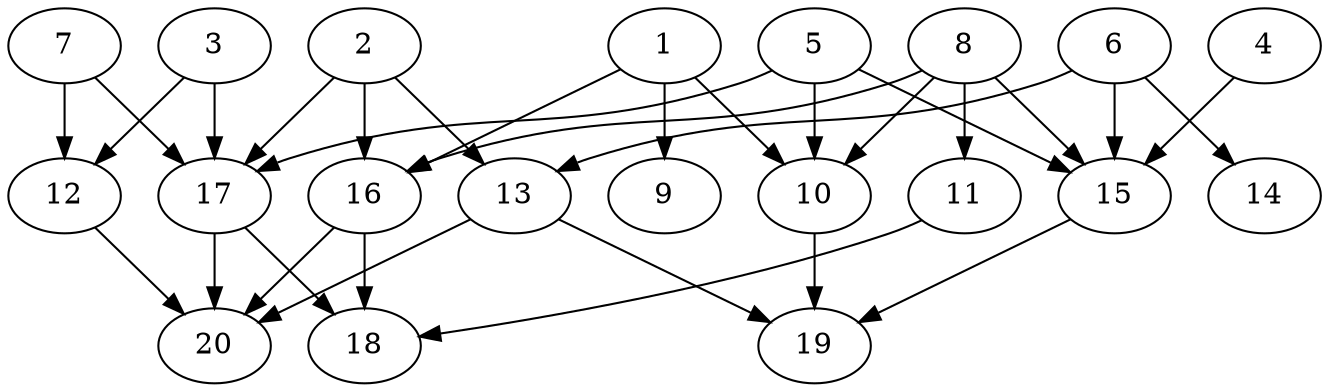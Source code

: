 // DAG automatically generated by daggen at Sat Jul 27 15:38:39 2019
// ./daggen --dot -n 20 --ccr 0.5 --fat 0.7 --regular 0.5 --density 0.4 --mindata 5242880 --maxdata 52428800 
digraph G {
  1 [size="48242688", alpha="0.04", expect_size="24121344"] 
  1 -> 9 [size ="24121344"]
  1 -> 10 [size ="24121344"]
  1 -> 16 [size ="24121344"]
  2 [size="76595200", alpha="0.16", expect_size="38297600"] 
  2 -> 13 [size ="38297600"]
  2 -> 16 [size ="38297600"]
  2 -> 17 [size ="38297600"]
  3 [size="29706240", alpha="0.01", expect_size="14853120"] 
  3 -> 12 [size ="14853120"]
  3 -> 17 [size ="14853120"]
  4 [size="65449984", alpha="0.07", expect_size="32724992"] 
  4 -> 15 [size ="32724992"]
  5 [size="88657920", alpha="0.14", expect_size="44328960"] 
  5 -> 10 [size ="44328960"]
  5 -> 15 [size ="44328960"]
  5 -> 17 [size ="44328960"]
  6 [size="99155968", alpha="0.02", expect_size="49577984"] 
  6 -> 13 [size ="49577984"]
  6 -> 14 [size ="49577984"]
  6 -> 15 [size ="49577984"]
  7 [size="36659200", alpha="0.06", expect_size="18329600"] 
  7 -> 12 [size ="18329600"]
  7 -> 17 [size ="18329600"]
  8 [size="56328192", alpha="0.02", expect_size="28164096"] 
  8 -> 10 [size ="28164096"]
  8 -> 11 [size ="28164096"]
  8 -> 15 [size ="28164096"]
  8 -> 16 [size ="28164096"]
  9 [size="15675392", alpha="0.07", expect_size="7837696"] 
  10 [size="96788480", alpha="0.19", expect_size="48394240"] 
  10 -> 19 [size ="48394240"]
  11 [size="93163520", alpha="0.06", expect_size="46581760"] 
  11 -> 18 [size ="46581760"]
  12 [size="18767872", alpha="0.02", expect_size="9383936"] 
  12 -> 20 [size ="9383936"]
  13 [size="94269440", alpha="0.16", expect_size="47134720"] 
  13 -> 19 [size ="47134720"]
  13 -> 20 [size ="47134720"]
  14 [size="100495360", alpha="0.19", expect_size="50247680"] 
  15 [size="36886528", alpha="0.20", expect_size="18443264"] 
  15 -> 19 [size ="18443264"]
  16 [size="103278592", alpha="0.08", expect_size="51639296"] 
  16 -> 18 [size ="51639296"]
  16 -> 20 [size ="51639296"]
  17 [size="17233920", alpha="0.09", expect_size="8616960"] 
  17 -> 18 [size ="8616960"]
  17 -> 20 [size ="8616960"]
  18 [size="43933696", alpha="0.07", expect_size="21966848"] 
  19 [size="52594688", alpha="0.13", expect_size="26297344"] 
  20 [size="84156416", alpha="0.10", expect_size="42078208"] 
}
